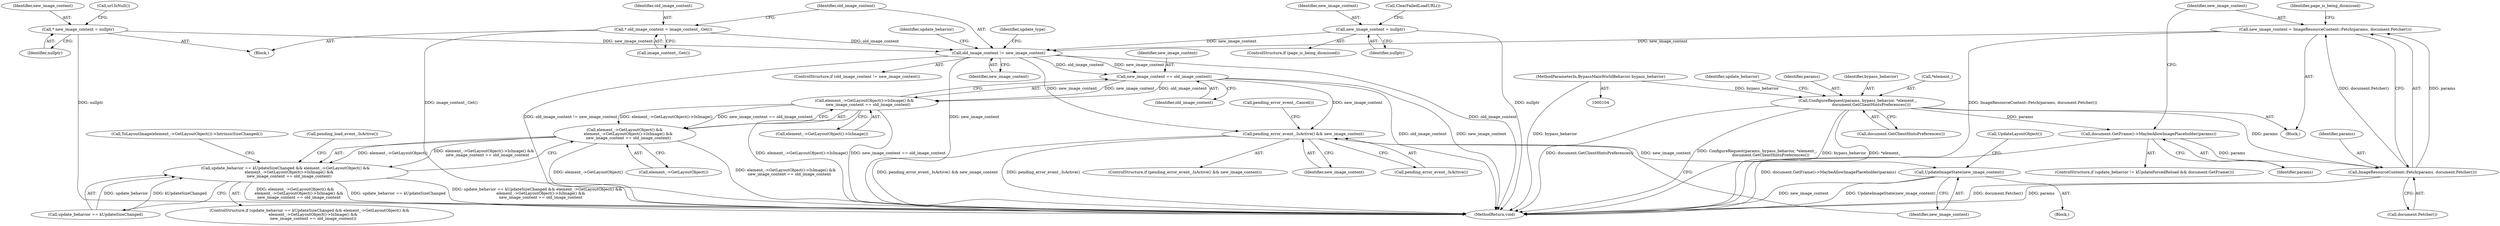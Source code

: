 digraph "0_Chrome_59ad2dcbe6dd5c5d846944258e6cd26a700ade83@pointer" {
"1000251" [label="(Call,old_image_content != new_image_content)"];
"1000247" [label="(Call,* old_image_content = image_content_.Get())"];
"1000234" [label="(Call,new_image_content = nullptr)"];
"1000227" [label="(Call,new_image_content = ImageResourceContent::Fetch(params, document.Fetcher()))"];
"1000229" [label="(Call,ImageResourceContent::Fetch(params, document.Fetcher()))"];
"1000225" [label="(Call,document.GetFrame()->MaybeAllowImagePlaceholder(params))"];
"1000213" [label="(Call,ConfigureRequest(params, bypass_behavior, *element_,\n                      document.GetClientHintsPreferences()))"];
"1000105" [label="(MethodParameterIn,BypassMainWorldBehavior bypass_behavior)"];
"1000128" [label="(Call,* new_image_content = nullptr)"];
"1000265" [label="(Call,new_image_content == old_image_content)"];
"1000263" [label="(Call,element_->GetLayoutObject()->IsImage() &&\n      new_image_content == old_image_content)"];
"1000261" [label="(Call,element_->GetLayoutObject() &&\n      element_->GetLayoutObject()->IsImage() &&\n      new_image_content == old_image_content)"];
"1000257" [label="(Call,update_behavior == kUpdateSizeChanged && element_->GetLayoutObject() &&\n      element_->GetLayoutObject()->IsImage() &&\n      new_image_content == old_image_content)"];
"1000276" [label="(Call,pending_error_event_.IsActive() && new_image_content)"];
"1000280" [label="(Call,UpdateImageState(new_image_content))"];
"1000249" [label="(Call,image_content_.Get())"];
"1000226" [label="(Identifier,params)"];
"1000130" [label="(Identifier,nullptr)"];
"1000265" [label="(Call,new_image_content == old_image_content)"];
"1000247" [label="(Call,* old_image_content = image_content_.Get())"];
"1000277" [label="(Call,pending_error_event_.IsActive())"];
"1000279" [label="(Call,pending_error_event_.Cancel())"];
"1000219" [label="(ControlStructure,if (update_behavior != kUpdateForcedReload && document.GetFrame()))"];
"1000267" [label="(Identifier,old_image_content)"];
"1000235" [label="(Identifier,new_image_content)"];
"1000237" [label="(Call,ClearFailedLoadURL())"];
"1000232" [label="(ControlStructure,if (page_is_being_dismissed))"];
"1000264" [label="(Call,element_->GetLayoutObject()->IsImage())"];
"1000278" [label="(Identifier,new_image_content)"];
"1000251" [label="(Call,old_image_content != new_image_content)"];
"1000110" [label="(Block,)"];
"1000266" [label="(Identifier,new_image_content)"];
"1000225" [label="(Call,document.GetFrame()->MaybeAllowImagePlaceholder(params))"];
"1000275" [label="(ControlStructure,if (pending_error_event_.IsActive() && new_image_content))"];
"1000253" [label="(Identifier,new_image_content)"];
"1000236" [label="(Identifier,nullptr)"];
"1000213" [label="(Call,ConfigureRequest(params, bypass_behavior, *element_,\n                      document.GetClientHintsPreferences()))"];
"1000256" [label="(ControlStructure,if (update_behavior == kUpdateSizeChanged && element_->GetLayoutObject() &&\n      element_->GetLayoutObject()->IsImage() &&\n      new_image_content == old_image_content))"];
"1000258" [label="(Call,update_behavior == kUpdateSizeChanged)"];
"1000255" [label="(Identifier,update_type)"];
"1000276" [label="(Call,pending_error_event_.IsActive() && new_image_content)"];
"1000230" [label="(Identifier,params)"];
"1000300" [label="(MethodReturn,void)"];
"1000129" [label="(Identifier,new_image_content)"];
"1000137" [label="(Block,)"];
"1000262" [label="(Call,element_->GetLayoutObject())"];
"1000257" [label="(Call,update_behavior == kUpdateSizeChanged && element_->GetLayoutObject() &&\n      element_->GetLayoutObject()->IsImage() &&\n      new_image_content == old_image_content)"];
"1000281" [label="(Identifier,new_image_content)"];
"1000263" [label="(Call,element_->GetLayoutObject()->IsImage() &&\n      new_image_content == old_image_content)"];
"1000227" [label="(Call,new_image_content = ImageResourceContent::Fetch(params, document.Fetcher()))"];
"1000216" [label="(Call,*element_)"];
"1000269" [label="(Call,ToLayoutImage(element_->GetLayoutObject())->IntrinsicSizeChanged())"];
"1000128" [label="(Call,* new_image_content = nullptr)"];
"1000282" [label="(Call,UpdateLayoutObject())"];
"1000231" [label="(Call,document.Fetcher())"];
"1000259" [label="(Identifier,update_behavior)"];
"1000222" [label="(Identifier,update_behavior)"];
"1000228" [label="(Identifier,new_image_content)"];
"1000273" [label="(Call,pending_load_event_.IsActive())"];
"1000280" [label="(Call,UpdateImageState(new_image_content))"];
"1000218" [label="(Call,document.GetClientHintsPreferences())"];
"1000214" [label="(Identifier,params)"];
"1000261" [label="(Call,element_->GetLayoutObject() &&\n      element_->GetLayoutObject()->IsImage() &&\n      new_image_content == old_image_content)"];
"1000134" [label="(Call,url.IsNull())"];
"1000252" [label="(Identifier,old_image_content)"];
"1000234" [label="(Call,new_image_content = nullptr)"];
"1000233" [label="(Identifier,page_is_being_dismissed)"];
"1000271" [label="(Block,)"];
"1000250" [label="(ControlStructure,if (old_image_content != new_image_content))"];
"1000248" [label="(Identifier,old_image_content)"];
"1000215" [label="(Identifier,bypass_behavior)"];
"1000229" [label="(Call,ImageResourceContent::Fetch(params, document.Fetcher()))"];
"1000105" [label="(MethodParameterIn,BypassMainWorldBehavior bypass_behavior)"];
"1000251" -> "1000250"  [label="AST: "];
"1000251" -> "1000253"  [label="CFG: "];
"1000252" -> "1000251"  [label="AST: "];
"1000253" -> "1000251"  [label="AST: "];
"1000255" -> "1000251"  [label="CFG: "];
"1000259" -> "1000251"  [label="CFG: "];
"1000251" -> "1000300"  [label="DDG: old_image_content != new_image_content"];
"1000251" -> "1000300"  [label="DDG: new_image_content"];
"1000251" -> "1000300"  [label="DDG: old_image_content"];
"1000247" -> "1000251"  [label="DDG: old_image_content"];
"1000234" -> "1000251"  [label="DDG: new_image_content"];
"1000227" -> "1000251"  [label="DDG: new_image_content"];
"1000128" -> "1000251"  [label="DDG: new_image_content"];
"1000251" -> "1000265"  [label="DDG: new_image_content"];
"1000251" -> "1000265"  [label="DDG: old_image_content"];
"1000251" -> "1000276"  [label="DDG: new_image_content"];
"1000247" -> "1000110"  [label="AST: "];
"1000247" -> "1000249"  [label="CFG: "];
"1000248" -> "1000247"  [label="AST: "];
"1000249" -> "1000247"  [label="AST: "];
"1000252" -> "1000247"  [label="CFG: "];
"1000247" -> "1000300"  [label="DDG: image_content_.Get()"];
"1000234" -> "1000232"  [label="AST: "];
"1000234" -> "1000236"  [label="CFG: "];
"1000235" -> "1000234"  [label="AST: "];
"1000236" -> "1000234"  [label="AST: "];
"1000237" -> "1000234"  [label="CFG: "];
"1000234" -> "1000300"  [label="DDG: nullptr"];
"1000227" -> "1000137"  [label="AST: "];
"1000227" -> "1000229"  [label="CFG: "];
"1000228" -> "1000227"  [label="AST: "];
"1000229" -> "1000227"  [label="AST: "];
"1000233" -> "1000227"  [label="CFG: "];
"1000227" -> "1000300"  [label="DDG: ImageResourceContent::Fetch(params, document.Fetcher())"];
"1000229" -> "1000227"  [label="DDG: params"];
"1000229" -> "1000227"  [label="DDG: document.Fetcher()"];
"1000229" -> "1000231"  [label="CFG: "];
"1000230" -> "1000229"  [label="AST: "];
"1000231" -> "1000229"  [label="AST: "];
"1000229" -> "1000300"  [label="DDG: document.Fetcher()"];
"1000229" -> "1000300"  [label="DDG: params"];
"1000225" -> "1000229"  [label="DDG: params"];
"1000213" -> "1000229"  [label="DDG: params"];
"1000225" -> "1000219"  [label="AST: "];
"1000225" -> "1000226"  [label="CFG: "];
"1000226" -> "1000225"  [label="AST: "];
"1000228" -> "1000225"  [label="CFG: "];
"1000225" -> "1000300"  [label="DDG: document.GetFrame()->MaybeAllowImagePlaceholder(params)"];
"1000213" -> "1000225"  [label="DDG: params"];
"1000213" -> "1000137"  [label="AST: "];
"1000213" -> "1000218"  [label="CFG: "];
"1000214" -> "1000213"  [label="AST: "];
"1000215" -> "1000213"  [label="AST: "];
"1000216" -> "1000213"  [label="AST: "];
"1000218" -> "1000213"  [label="AST: "];
"1000222" -> "1000213"  [label="CFG: "];
"1000213" -> "1000300"  [label="DDG: *element_"];
"1000213" -> "1000300"  [label="DDG: document.GetClientHintsPreferences()"];
"1000213" -> "1000300"  [label="DDG: ConfigureRequest(params, bypass_behavior, *element_,\n                      document.GetClientHintsPreferences())"];
"1000213" -> "1000300"  [label="DDG: bypass_behavior"];
"1000105" -> "1000213"  [label="DDG: bypass_behavior"];
"1000105" -> "1000104"  [label="AST: "];
"1000105" -> "1000300"  [label="DDG: bypass_behavior"];
"1000128" -> "1000110"  [label="AST: "];
"1000128" -> "1000130"  [label="CFG: "];
"1000129" -> "1000128"  [label="AST: "];
"1000130" -> "1000128"  [label="AST: "];
"1000134" -> "1000128"  [label="CFG: "];
"1000128" -> "1000300"  [label="DDG: nullptr"];
"1000265" -> "1000263"  [label="AST: "];
"1000265" -> "1000267"  [label="CFG: "];
"1000266" -> "1000265"  [label="AST: "];
"1000267" -> "1000265"  [label="AST: "];
"1000263" -> "1000265"  [label="CFG: "];
"1000265" -> "1000300"  [label="DDG: old_image_content"];
"1000265" -> "1000300"  [label="DDG: new_image_content"];
"1000265" -> "1000263"  [label="DDG: new_image_content"];
"1000265" -> "1000263"  [label="DDG: old_image_content"];
"1000265" -> "1000276"  [label="DDG: new_image_content"];
"1000263" -> "1000261"  [label="AST: "];
"1000263" -> "1000264"  [label="CFG: "];
"1000264" -> "1000263"  [label="AST: "];
"1000261" -> "1000263"  [label="CFG: "];
"1000263" -> "1000300"  [label="DDG: new_image_content == old_image_content"];
"1000263" -> "1000300"  [label="DDG: element_->GetLayoutObject()->IsImage()"];
"1000263" -> "1000261"  [label="DDG: element_->GetLayoutObject()->IsImage()"];
"1000263" -> "1000261"  [label="DDG: new_image_content == old_image_content"];
"1000261" -> "1000257"  [label="AST: "];
"1000261" -> "1000262"  [label="CFG: "];
"1000262" -> "1000261"  [label="AST: "];
"1000257" -> "1000261"  [label="CFG: "];
"1000261" -> "1000300"  [label="DDG: element_->GetLayoutObject()->IsImage() &&\n      new_image_content == old_image_content"];
"1000261" -> "1000300"  [label="DDG: element_->GetLayoutObject()"];
"1000261" -> "1000257"  [label="DDG: element_->GetLayoutObject()"];
"1000261" -> "1000257"  [label="DDG: element_->GetLayoutObject()->IsImage() &&\n      new_image_content == old_image_content"];
"1000257" -> "1000256"  [label="AST: "];
"1000257" -> "1000258"  [label="CFG: "];
"1000258" -> "1000257"  [label="AST: "];
"1000269" -> "1000257"  [label="CFG: "];
"1000273" -> "1000257"  [label="CFG: "];
"1000257" -> "1000300"  [label="DDG: update_behavior == kUpdateSizeChanged"];
"1000257" -> "1000300"  [label="DDG: update_behavior == kUpdateSizeChanged && element_->GetLayoutObject() &&\n      element_->GetLayoutObject()->IsImage() &&\n      new_image_content == old_image_content"];
"1000257" -> "1000300"  [label="DDG: element_->GetLayoutObject() &&\n      element_->GetLayoutObject()->IsImage() &&\n      new_image_content == old_image_content"];
"1000258" -> "1000257"  [label="DDG: update_behavior"];
"1000258" -> "1000257"  [label="DDG: kUpdateSizeChanged"];
"1000276" -> "1000275"  [label="AST: "];
"1000276" -> "1000277"  [label="CFG: "];
"1000276" -> "1000278"  [label="CFG: "];
"1000277" -> "1000276"  [label="AST: "];
"1000278" -> "1000276"  [label="AST: "];
"1000279" -> "1000276"  [label="CFG: "];
"1000281" -> "1000276"  [label="CFG: "];
"1000276" -> "1000300"  [label="DDG: pending_error_event_.IsActive() && new_image_content"];
"1000276" -> "1000300"  [label="DDG: pending_error_event_.IsActive()"];
"1000276" -> "1000280"  [label="DDG: new_image_content"];
"1000280" -> "1000271"  [label="AST: "];
"1000280" -> "1000281"  [label="CFG: "];
"1000281" -> "1000280"  [label="AST: "];
"1000282" -> "1000280"  [label="CFG: "];
"1000280" -> "1000300"  [label="DDG: UpdateImageState(new_image_content)"];
"1000280" -> "1000300"  [label="DDG: new_image_content"];
}

